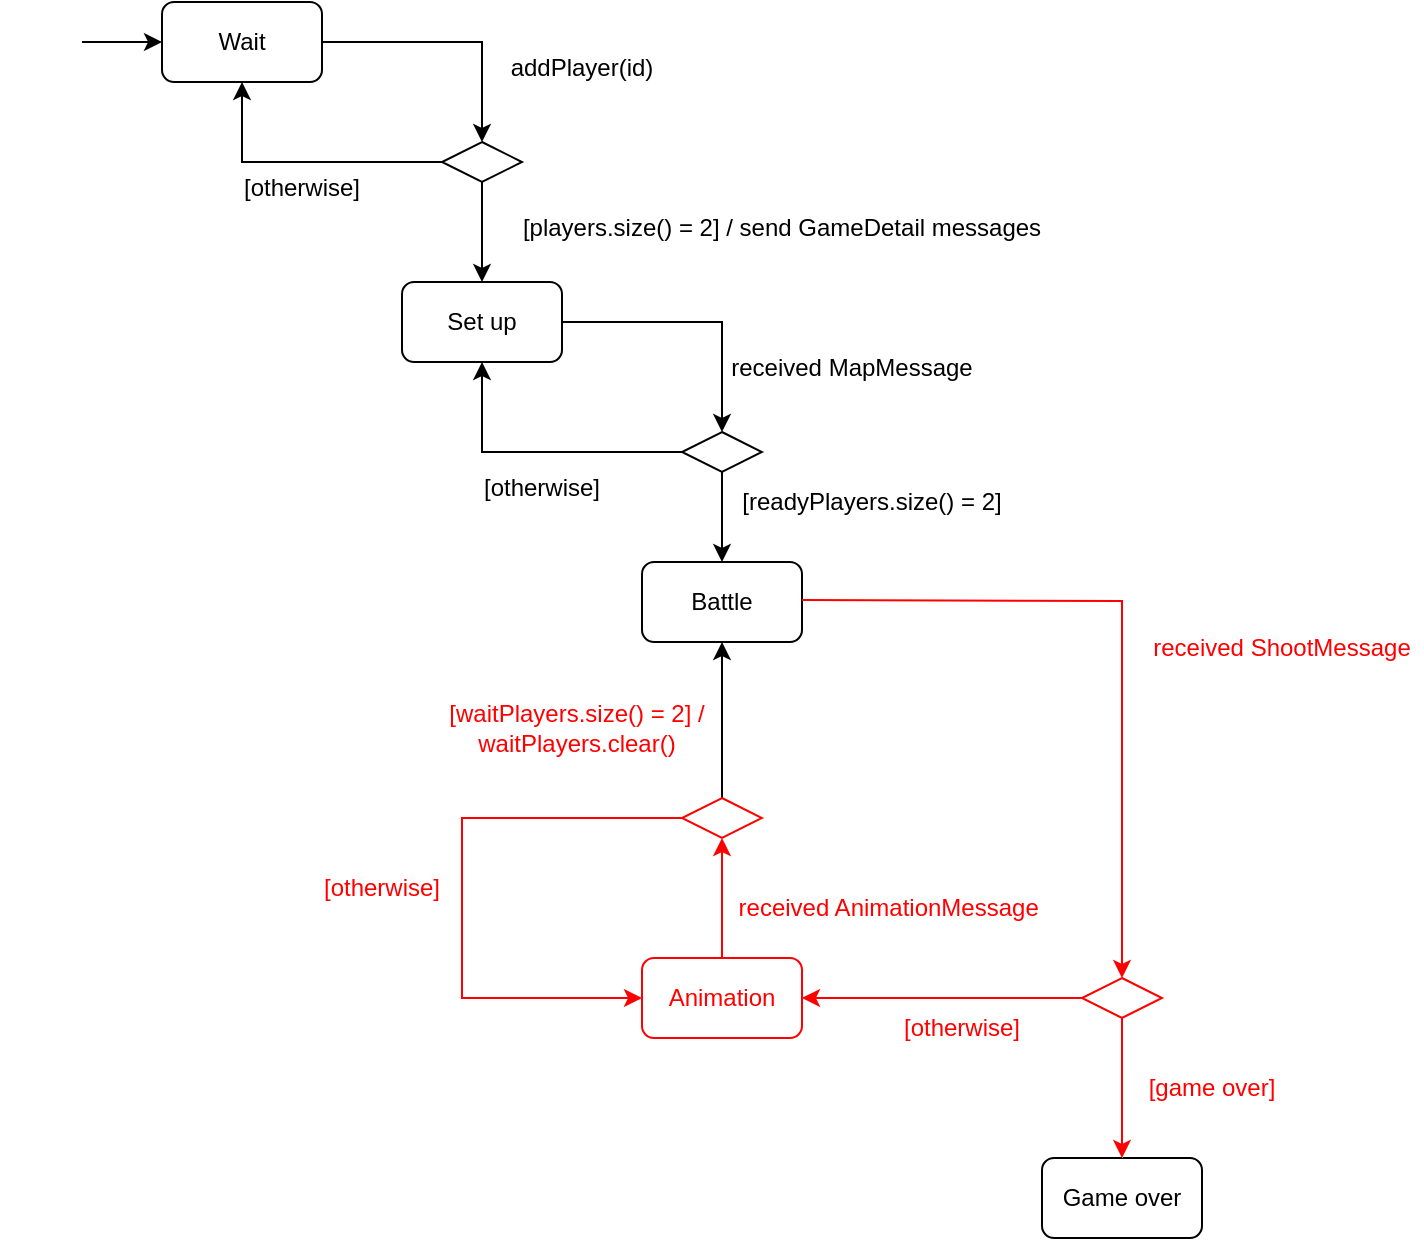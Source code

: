 <mxfile version="24.7.17">
  <diagram name="Page-1" id="58cdce13-f638-feb5-8d6f-7d28b1aa9fa0">
    <mxGraphModel dx="2266" dy="909" grid="1" gridSize="10" guides="1" tooltips="1" connect="1" arrows="1" fold="1" page="1" pageScale="1" pageWidth="1100" pageHeight="850" background="none" math="0" shadow="0">
      <root>
        <mxCell id="0" />
        <mxCell id="1" parent="0" />
        <mxCell id="PvtSx2TE44ImXU76YJWu-1" value="" style="ellipse;html=1;shape=startState;rounded=1;shadow=0;comic=0;labelBackgroundColor=none;fontFamily=Verdana;fontSize=12;align=center;direction=south;strokeColor=#FFFFFF;fillColor=default;" parent="1" vertex="1">
          <mxGeometry x="120" y="122" width="40" height="40" as="geometry" />
        </mxCell>
        <mxCell id="PvtSx2TE44ImXU76YJWu-2" value="" style="endArrow=classic;html=1;rounded=0;" parent="1" edge="1">
          <mxGeometry width="50" height="50" relative="1" as="geometry">
            <mxPoint x="160" y="142" as="sourcePoint" />
            <mxPoint x="200" y="142" as="targetPoint" />
          </mxGeometry>
        </mxCell>
        <mxCell id="PvtSx2TE44ImXU76YJWu-3" value="Wait" style="rounded=1;whiteSpace=wrap;html=1;" parent="1" vertex="1">
          <mxGeometry x="200" y="122" width="80" height="40" as="geometry" />
        </mxCell>
        <mxCell id="PvtSx2TE44ImXU76YJWu-15" style="edgeStyle=orthogonalEdgeStyle;rounded=0;orthogonalLoop=1;jettySize=auto;html=1;exitX=1;exitY=0.5;exitDx=0;exitDy=0;entryX=0.5;entryY=0;entryDx=0;entryDy=0;" parent="1" source="PvtSx2TE44ImXU76YJWu-4" target="PvtSx2TE44ImXU76YJWu-13" edge="1">
          <mxGeometry relative="1" as="geometry" />
        </mxCell>
        <mxCell id="PvtSx2TE44ImXU76YJWu-4" value="Set up" style="rounded=1;whiteSpace=wrap;html=1;" parent="1" vertex="1">
          <mxGeometry x="320" y="262" width="80" height="40" as="geometry" />
        </mxCell>
        <mxCell id="PvtSx2TE44ImXU76YJWu-5" value="Battle" style="rounded=1;whiteSpace=wrap;html=1;" parent="1" vertex="1">
          <mxGeometry x="440" y="402" width="80" height="40" as="geometry" />
        </mxCell>
        <mxCell id="H67oRbjdkQPqhBt0_Uks-5" style="edgeStyle=orthogonalEdgeStyle;rounded=0;orthogonalLoop=1;jettySize=auto;html=1;entryX=0.5;entryY=1;entryDx=0;entryDy=0;strokeColor=#FF0000;" edge="1" parent="1" source="PvtSx2TE44ImXU76YJWu-6" target="H67oRbjdkQPqhBt0_Uks-4">
          <mxGeometry relative="1" as="geometry" />
        </mxCell>
        <mxCell id="PvtSx2TE44ImXU76YJWu-6" value="Animation" style="rounded=1;whiteSpace=wrap;html=1;strokeColor=#FF0000;fontColor=#FF0000;" parent="1" vertex="1">
          <mxGeometry x="440" y="600" width="80" height="40" as="geometry" />
        </mxCell>
        <mxCell id="PvtSx2TE44ImXU76YJWu-7" value="Game over" style="rounded=1;whiteSpace=wrap;html=1;" parent="1" vertex="1">
          <mxGeometry x="640" y="700" width="80" height="40" as="geometry" />
        </mxCell>
        <mxCell id="PvtSx2TE44ImXU76YJWu-8" value="" style="rhombus;whiteSpace=wrap;html=1;" parent="1" vertex="1">
          <mxGeometry x="340" y="192" width="40" height="20" as="geometry" />
        </mxCell>
        <mxCell id="PvtSx2TE44ImXU76YJWu-9" value="" style="endArrow=classic;html=1;rounded=0;entryX=0.5;entryY=0;entryDx=0;entryDy=0;" parent="1" target="PvtSx2TE44ImXU76YJWu-8" edge="1">
          <mxGeometry width="50" height="50" relative="1" as="geometry">
            <mxPoint x="280" y="142" as="sourcePoint" />
            <mxPoint x="330" y="92" as="targetPoint" />
            <Array as="points">
              <mxPoint x="360" y="142" />
            </Array>
          </mxGeometry>
        </mxCell>
        <mxCell id="PvtSx2TE44ImXU76YJWu-10" value="" style="endArrow=classic;html=1;rounded=0;" parent="1" edge="1">
          <mxGeometry width="50" height="50" relative="1" as="geometry">
            <mxPoint x="360" y="212" as="sourcePoint" />
            <mxPoint x="360" y="262" as="targetPoint" />
          </mxGeometry>
        </mxCell>
        <mxCell id="PvtSx2TE44ImXU76YJWu-11" value="" style="endArrow=classic;html=1;rounded=0;entryX=0.5;entryY=1;entryDx=0;entryDy=0;exitX=0;exitY=0.5;exitDx=0;exitDy=0;" parent="1" source="PvtSx2TE44ImXU76YJWu-8" target="PvtSx2TE44ImXU76YJWu-3" edge="1">
          <mxGeometry width="50" height="50" relative="1" as="geometry">
            <mxPoint x="330" y="322" as="sourcePoint" />
            <mxPoint x="380" y="272" as="targetPoint" />
            <Array as="points">
              <mxPoint x="240" y="202" />
            </Array>
          </mxGeometry>
        </mxCell>
        <mxCell id="PvtSx2TE44ImXU76YJWu-16" style="edgeStyle=orthogonalEdgeStyle;rounded=0;orthogonalLoop=1;jettySize=auto;html=1;exitX=0.5;exitY=1;exitDx=0;exitDy=0;entryX=0.5;entryY=0;entryDx=0;entryDy=0;" parent="1" source="PvtSx2TE44ImXU76YJWu-13" target="PvtSx2TE44ImXU76YJWu-5" edge="1">
          <mxGeometry relative="1" as="geometry" />
        </mxCell>
        <mxCell id="PvtSx2TE44ImXU76YJWu-17" style="edgeStyle=orthogonalEdgeStyle;rounded=0;orthogonalLoop=1;jettySize=auto;html=1;exitX=0;exitY=0.5;exitDx=0;exitDy=0;entryX=0.5;entryY=1;entryDx=0;entryDy=0;" parent="1" source="PvtSx2TE44ImXU76YJWu-13" target="PvtSx2TE44ImXU76YJWu-4" edge="1">
          <mxGeometry relative="1" as="geometry" />
        </mxCell>
        <mxCell id="PvtSx2TE44ImXU76YJWu-13" value="" style="rhombus;whiteSpace=wrap;html=1;" parent="1" vertex="1">
          <mxGeometry x="460" y="337" width="40" height="20" as="geometry" />
        </mxCell>
        <mxCell id="PvtSx2TE44ImXU76YJWu-20" style="edgeStyle=orthogonalEdgeStyle;rounded=0;orthogonalLoop=1;jettySize=auto;html=1;entryX=0.5;entryY=0;entryDx=0;entryDy=0;strokeColor=#FF0000;" parent="1" edge="1" target="PvtSx2TE44ImXU76YJWu-36">
          <mxGeometry relative="1" as="geometry">
            <mxPoint x="520" y="421" as="sourcePoint" />
            <mxPoint x="600" y="480" as="targetPoint" />
          </mxGeometry>
        </mxCell>
        <mxCell id="PvtSx2TE44ImXU76YJWu-24" value="addPlayer(id)" style="text;html=1;align=center;verticalAlign=middle;whiteSpace=wrap;rounded=0;" parent="1" vertex="1">
          <mxGeometry x="370" y="140" width="80" height="30" as="geometry" />
        </mxCell>
        <mxCell id="PvtSx2TE44ImXU76YJWu-25" value="[players.size() = 2] / send GameDetail messages" style="text;html=1;align=center;verticalAlign=middle;whiteSpace=wrap;rounded=0;" parent="1" vertex="1">
          <mxGeometry x="370" y="220" width="280" height="30" as="geometry" />
        </mxCell>
        <mxCell id="PvtSx2TE44ImXU76YJWu-26" value="[otherwise]" style="text;html=1;align=center;verticalAlign=middle;whiteSpace=wrap;rounded=0;" parent="1" vertex="1">
          <mxGeometry x="240" y="200" width="60" height="30" as="geometry" />
        </mxCell>
        <mxCell id="PvtSx2TE44ImXU76YJWu-28" value="received MapMessage" style="text;html=1;align=center;verticalAlign=middle;whiteSpace=wrap;rounded=0;" parent="1" vertex="1">
          <mxGeometry x="480" y="290" width="130" height="30" as="geometry" />
        </mxCell>
        <mxCell id="PvtSx2TE44ImXU76YJWu-29" value="[readyPlayers.size() = 2]" style="text;html=1;align=center;verticalAlign=middle;whiteSpace=wrap;rounded=0;" parent="1" vertex="1">
          <mxGeometry x="480" y="357" width="150" height="30" as="geometry" />
        </mxCell>
        <mxCell id="PvtSx2TE44ImXU76YJWu-30" value="[otherwise]" style="text;html=1;align=center;verticalAlign=middle;whiteSpace=wrap;rounded=0;" parent="1" vertex="1">
          <mxGeometry x="360" y="350" width="60" height="30" as="geometry" />
        </mxCell>
        <mxCell id="PvtSx2TE44ImXU76YJWu-31" value="received ShootMessage" style="text;html=1;align=center;verticalAlign=middle;whiteSpace=wrap;rounded=0;fontColor=#FF0000;" parent="1" vertex="1">
          <mxGeometry x="690" y="430" width="140" height="30" as="geometry" />
        </mxCell>
        <mxCell id="PvtSx2TE44ImXU76YJWu-33" value="" style="endArrow=classic;html=1;rounded=0;exitX=0.5;exitY=1;exitDx=0;exitDy=0;entryX=0.5;entryY=0;entryDx=0;entryDy=0;strokeColor=#FFFFFF;" parent="1" target="PvtSx2TE44ImXU76YJWu-7" edge="1">
          <mxGeometry width="50" height="50" relative="1" as="geometry">
            <mxPoint x="720" y="610" as="sourcePoint" />
            <mxPoint x="750" y="510" as="targetPoint" />
          </mxGeometry>
        </mxCell>
        <mxCell id="H67oRbjdkQPqhBt0_Uks-1" style="edgeStyle=orthogonalEdgeStyle;rounded=0;orthogonalLoop=1;jettySize=auto;html=1;entryX=0.5;entryY=0;entryDx=0;entryDy=0;strokeColor=#FF0000;" edge="1" parent="1" source="PvtSx2TE44ImXU76YJWu-36" target="PvtSx2TE44ImXU76YJWu-7">
          <mxGeometry relative="1" as="geometry" />
        </mxCell>
        <mxCell id="H67oRbjdkQPqhBt0_Uks-3" style="edgeStyle=orthogonalEdgeStyle;rounded=0;orthogonalLoop=1;jettySize=auto;html=1;entryX=1;entryY=0.5;entryDx=0;entryDy=0;strokeColor=#FF0000;" edge="1" parent="1" source="PvtSx2TE44ImXU76YJWu-36" target="PvtSx2TE44ImXU76YJWu-6">
          <mxGeometry relative="1" as="geometry" />
        </mxCell>
        <mxCell id="PvtSx2TE44ImXU76YJWu-36" value="" style="rhombus;whiteSpace=wrap;html=1;strokeColor=#FF0000;" parent="1" vertex="1">
          <mxGeometry x="660" y="610" width="40" height="20" as="geometry" />
        </mxCell>
        <mxCell id="PvtSx2TE44ImXU76YJWu-41" value="received AnimationMessage&amp;nbsp;" style="text;html=1;align=center;verticalAlign=middle;whiteSpace=wrap;rounded=0;fontColor=#FF0000;" parent="1" vertex="1">
          <mxGeometry x="480" y="560" width="170" height="30" as="geometry" />
        </mxCell>
        <mxCell id="PvtSx2TE44ImXU76YJWu-43" value="[waitPlayers.size() = 2] / waitPlayers.clear()" style="text;html=1;align=center;verticalAlign=middle;whiteSpace=wrap;rounded=0;fontColor=#FF0000;" parent="1" vertex="1">
          <mxGeometry x="315" y="470" width="185" height="30" as="geometry" />
        </mxCell>
        <mxCell id="PvtSx2TE44ImXU76YJWu-44" value="[otherwise]" style="text;html=1;align=center;verticalAlign=middle;whiteSpace=wrap;rounded=0;fontColor=#FF0000;" parent="1" vertex="1">
          <mxGeometry x="570" y="620" width="60" height="30" as="geometry" />
        </mxCell>
        <mxCell id="H67oRbjdkQPqhBt0_Uks-6" style="edgeStyle=orthogonalEdgeStyle;rounded=0;orthogonalLoop=1;jettySize=auto;html=1;entryX=0.5;entryY=1;entryDx=0;entryDy=0;" edge="1" parent="1" source="H67oRbjdkQPqhBt0_Uks-4" target="PvtSx2TE44ImXU76YJWu-5">
          <mxGeometry relative="1" as="geometry" />
        </mxCell>
        <mxCell id="H67oRbjdkQPqhBt0_Uks-8" style="edgeStyle=orthogonalEdgeStyle;rounded=0;orthogonalLoop=1;jettySize=auto;html=1;entryX=0;entryY=0.5;entryDx=0;entryDy=0;strokeColor=#FF0000;" edge="1" parent="1" source="H67oRbjdkQPqhBt0_Uks-4" target="PvtSx2TE44ImXU76YJWu-6">
          <mxGeometry relative="1" as="geometry">
            <Array as="points">
              <mxPoint x="350" y="530" />
              <mxPoint x="350" y="620" />
            </Array>
          </mxGeometry>
        </mxCell>
        <mxCell id="H67oRbjdkQPqhBt0_Uks-4" value="" style="rhombus;whiteSpace=wrap;html=1;strokeColor=#FF0000;" vertex="1" parent="1">
          <mxGeometry x="460" y="520" width="40" height="20" as="geometry" />
        </mxCell>
        <mxCell id="H67oRbjdkQPqhBt0_Uks-7" value="[game over]" style="text;html=1;align=center;verticalAlign=middle;whiteSpace=wrap;rounded=0;fontColor=#FF0000;" vertex="1" parent="1">
          <mxGeometry x="690" y="650" width="70" height="30" as="geometry" />
        </mxCell>
        <mxCell id="H67oRbjdkQPqhBt0_Uks-9" value="[otherwise]" style="text;html=1;align=center;verticalAlign=middle;whiteSpace=wrap;rounded=0;fontColor=#FF0000;" vertex="1" parent="1">
          <mxGeometry x="280" y="550" width="60" height="30" as="geometry" />
        </mxCell>
      </root>
    </mxGraphModel>
  </diagram>
</mxfile>
